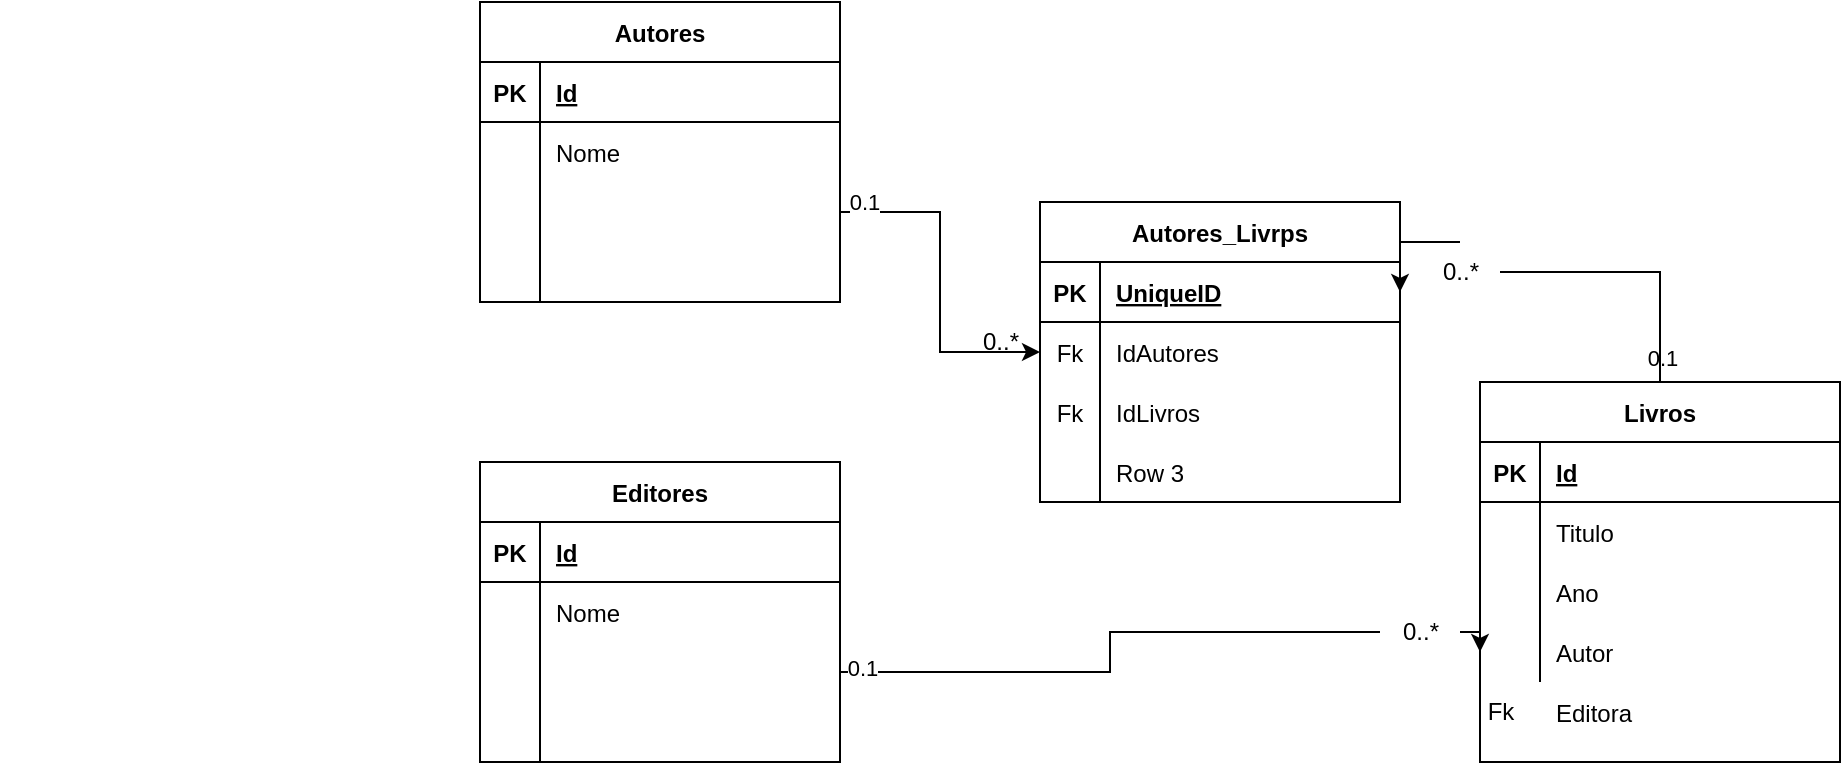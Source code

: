 <mxfile version="20.6.0" type="github">
  <diagram id="crmVgMHWUiAh7dUoVhAp" name="Página-1">
    <mxGraphModel dx="997" dy="571" grid="1" gridSize="10" guides="1" tooltips="1" connect="1" arrows="1" fold="1" page="1" pageScale="1" pageWidth="827" pageHeight="1169" math="0" shadow="0">
      <root>
        <mxCell id="0" />
        <mxCell id="1" parent="0" />
        <mxCell id="-X6z-2YiDX6Rs8e6g7mo-1" value="Autores" style="shape=table;startSize=30;container=1;collapsible=1;childLayout=tableLayout;fixedRows=1;rowLines=0;fontStyle=1;align=center;resizeLast=1;" vertex="1" parent="1">
          <mxGeometry x="40" y="80" width="180" height="150" as="geometry" />
        </mxCell>
        <mxCell id="-X6z-2YiDX6Rs8e6g7mo-2" value="" style="shape=tableRow;horizontal=0;startSize=0;swimlaneHead=0;swimlaneBody=0;fillColor=none;collapsible=0;dropTarget=0;points=[[0,0.5],[1,0.5]];portConstraint=eastwest;top=0;left=0;right=0;bottom=1;" vertex="1" parent="-X6z-2YiDX6Rs8e6g7mo-1">
          <mxGeometry y="30" width="180" height="30" as="geometry" />
        </mxCell>
        <mxCell id="-X6z-2YiDX6Rs8e6g7mo-3" value="PK" style="shape=partialRectangle;connectable=0;fillColor=none;top=0;left=0;bottom=0;right=0;fontStyle=1;overflow=hidden;" vertex="1" parent="-X6z-2YiDX6Rs8e6g7mo-2">
          <mxGeometry width="30" height="30" as="geometry">
            <mxRectangle width="30" height="30" as="alternateBounds" />
          </mxGeometry>
        </mxCell>
        <mxCell id="-X6z-2YiDX6Rs8e6g7mo-4" value="Id" style="shape=partialRectangle;connectable=0;fillColor=none;top=0;left=0;bottom=0;right=0;align=left;spacingLeft=6;fontStyle=5;overflow=hidden;" vertex="1" parent="-X6z-2YiDX6Rs8e6g7mo-2">
          <mxGeometry x="30" width="150" height="30" as="geometry">
            <mxRectangle width="150" height="30" as="alternateBounds" />
          </mxGeometry>
        </mxCell>
        <mxCell id="-X6z-2YiDX6Rs8e6g7mo-5" value="" style="shape=tableRow;horizontal=0;startSize=0;swimlaneHead=0;swimlaneBody=0;fillColor=none;collapsible=0;dropTarget=0;points=[[0,0.5],[1,0.5]];portConstraint=eastwest;top=0;left=0;right=0;bottom=0;" vertex="1" parent="-X6z-2YiDX6Rs8e6g7mo-1">
          <mxGeometry y="60" width="180" height="30" as="geometry" />
        </mxCell>
        <mxCell id="-X6z-2YiDX6Rs8e6g7mo-6" value="" style="shape=partialRectangle;connectable=0;fillColor=none;top=0;left=0;bottom=0;right=0;editable=1;overflow=hidden;" vertex="1" parent="-X6z-2YiDX6Rs8e6g7mo-5">
          <mxGeometry width="30" height="30" as="geometry">
            <mxRectangle width="30" height="30" as="alternateBounds" />
          </mxGeometry>
        </mxCell>
        <mxCell id="-X6z-2YiDX6Rs8e6g7mo-7" value="Nome" style="shape=partialRectangle;connectable=0;fillColor=none;top=0;left=0;bottom=0;right=0;align=left;spacingLeft=6;overflow=hidden;" vertex="1" parent="-X6z-2YiDX6Rs8e6g7mo-5">
          <mxGeometry x="30" width="150" height="30" as="geometry">
            <mxRectangle width="150" height="30" as="alternateBounds" />
          </mxGeometry>
        </mxCell>
        <mxCell id="-X6z-2YiDX6Rs8e6g7mo-8" value="" style="shape=tableRow;horizontal=0;startSize=0;swimlaneHead=0;swimlaneBody=0;fillColor=none;collapsible=0;dropTarget=0;points=[[0,0.5],[1,0.5]];portConstraint=eastwest;top=0;left=0;right=0;bottom=0;" vertex="1" parent="-X6z-2YiDX6Rs8e6g7mo-1">
          <mxGeometry y="90" width="180" height="30" as="geometry" />
        </mxCell>
        <mxCell id="-X6z-2YiDX6Rs8e6g7mo-9" value="" style="shape=partialRectangle;connectable=0;fillColor=none;top=0;left=0;bottom=0;right=0;editable=1;overflow=hidden;" vertex="1" parent="-X6z-2YiDX6Rs8e6g7mo-8">
          <mxGeometry width="30" height="30" as="geometry">
            <mxRectangle width="30" height="30" as="alternateBounds" />
          </mxGeometry>
        </mxCell>
        <mxCell id="-X6z-2YiDX6Rs8e6g7mo-10" value="" style="shape=partialRectangle;connectable=0;fillColor=none;top=0;left=0;bottom=0;right=0;align=left;spacingLeft=6;overflow=hidden;" vertex="1" parent="-X6z-2YiDX6Rs8e6g7mo-8">
          <mxGeometry x="30" width="150" height="30" as="geometry">
            <mxRectangle width="150" height="30" as="alternateBounds" />
          </mxGeometry>
        </mxCell>
        <mxCell id="-X6z-2YiDX6Rs8e6g7mo-11" value="" style="shape=tableRow;horizontal=0;startSize=0;swimlaneHead=0;swimlaneBody=0;fillColor=none;collapsible=0;dropTarget=0;points=[[0,0.5],[1,0.5]];portConstraint=eastwest;top=0;left=0;right=0;bottom=0;" vertex="1" parent="-X6z-2YiDX6Rs8e6g7mo-1">
          <mxGeometry y="120" width="180" height="30" as="geometry" />
        </mxCell>
        <mxCell id="-X6z-2YiDX6Rs8e6g7mo-12" value="" style="shape=partialRectangle;connectable=0;fillColor=none;top=0;left=0;bottom=0;right=0;editable=1;overflow=hidden;" vertex="1" parent="-X6z-2YiDX6Rs8e6g7mo-11">
          <mxGeometry width="30" height="30" as="geometry">
            <mxRectangle width="30" height="30" as="alternateBounds" />
          </mxGeometry>
        </mxCell>
        <mxCell id="-X6z-2YiDX6Rs8e6g7mo-13" value="" style="shape=partialRectangle;connectable=0;fillColor=none;top=0;left=0;bottom=0;right=0;align=left;spacingLeft=6;overflow=hidden;" vertex="1" parent="-X6z-2YiDX6Rs8e6g7mo-11">
          <mxGeometry x="30" width="150" height="30" as="geometry">
            <mxRectangle width="150" height="30" as="alternateBounds" />
          </mxGeometry>
        </mxCell>
        <mxCell id="-X6z-2YiDX6Rs8e6g7mo-99" style="edgeStyle=orthogonalEdgeStyle;rounded=0;orthogonalLoop=1;jettySize=auto;html=1;exitX=0.5;exitY=0;exitDx=0;exitDy=0;entryX=1;entryY=0.5;entryDx=0;entryDy=0;startArrow=none;" edge="1" parent="1" source="-X6z-2YiDX6Rs8e6g7mo-101" target="-X6z-2YiDX6Rs8e6g7mo-66">
          <mxGeometry relative="1" as="geometry" />
        </mxCell>
        <mxCell id="-X6z-2YiDX6Rs8e6g7mo-14" value="Livros" style="shape=table;startSize=30;container=1;collapsible=1;childLayout=tableLayout;fixedRows=1;rowLines=0;fontStyle=1;align=center;resizeLast=1;" vertex="1" parent="1">
          <mxGeometry x="540" y="270" width="180" height="190" as="geometry" />
        </mxCell>
        <mxCell id="-X6z-2YiDX6Rs8e6g7mo-15" value="" style="shape=tableRow;horizontal=0;startSize=0;swimlaneHead=0;swimlaneBody=0;fillColor=none;collapsible=0;dropTarget=0;points=[[0,0.5],[1,0.5]];portConstraint=eastwest;top=0;left=0;right=0;bottom=1;" vertex="1" parent="-X6z-2YiDX6Rs8e6g7mo-14">
          <mxGeometry y="30" width="180" height="30" as="geometry" />
        </mxCell>
        <mxCell id="-X6z-2YiDX6Rs8e6g7mo-16" value="PK" style="shape=partialRectangle;connectable=0;fillColor=none;top=0;left=0;bottom=0;right=0;fontStyle=1;overflow=hidden;" vertex="1" parent="-X6z-2YiDX6Rs8e6g7mo-15">
          <mxGeometry width="30" height="30" as="geometry">
            <mxRectangle width="30" height="30" as="alternateBounds" />
          </mxGeometry>
        </mxCell>
        <mxCell id="-X6z-2YiDX6Rs8e6g7mo-17" value="Id" style="shape=partialRectangle;connectable=0;fillColor=none;top=0;left=0;bottom=0;right=0;align=left;spacingLeft=6;fontStyle=5;overflow=hidden;" vertex="1" parent="-X6z-2YiDX6Rs8e6g7mo-15">
          <mxGeometry x="30" width="150" height="30" as="geometry">
            <mxRectangle width="150" height="30" as="alternateBounds" />
          </mxGeometry>
        </mxCell>
        <mxCell id="-X6z-2YiDX6Rs8e6g7mo-18" value="" style="shape=tableRow;horizontal=0;startSize=0;swimlaneHead=0;swimlaneBody=0;fillColor=none;collapsible=0;dropTarget=0;points=[[0,0.5],[1,0.5]];portConstraint=eastwest;top=0;left=0;right=0;bottom=0;" vertex="1" parent="-X6z-2YiDX6Rs8e6g7mo-14">
          <mxGeometry y="60" width="180" height="30" as="geometry" />
        </mxCell>
        <mxCell id="-X6z-2YiDX6Rs8e6g7mo-19" value="" style="shape=partialRectangle;connectable=0;fillColor=none;top=0;left=0;bottom=0;right=0;editable=1;overflow=hidden;" vertex="1" parent="-X6z-2YiDX6Rs8e6g7mo-18">
          <mxGeometry width="30" height="30" as="geometry">
            <mxRectangle width="30" height="30" as="alternateBounds" />
          </mxGeometry>
        </mxCell>
        <mxCell id="-X6z-2YiDX6Rs8e6g7mo-20" value="Titulo" style="shape=partialRectangle;connectable=0;fillColor=none;top=0;left=0;bottom=0;right=0;align=left;spacingLeft=6;overflow=hidden;" vertex="1" parent="-X6z-2YiDX6Rs8e6g7mo-18">
          <mxGeometry x="30" width="150" height="30" as="geometry">
            <mxRectangle width="150" height="30" as="alternateBounds" />
          </mxGeometry>
        </mxCell>
        <mxCell id="-X6z-2YiDX6Rs8e6g7mo-21" value="" style="shape=tableRow;horizontal=0;startSize=0;swimlaneHead=0;swimlaneBody=0;fillColor=none;collapsible=0;dropTarget=0;points=[[0,0.5],[1,0.5]];portConstraint=eastwest;top=0;left=0;right=0;bottom=0;" vertex="1" parent="-X6z-2YiDX6Rs8e6g7mo-14">
          <mxGeometry y="90" width="180" height="30" as="geometry" />
        </mxCell>
        <mxCell id="-X6z-2YiDX6Rs8e6g7mo-22" value="" style="shape=partialRectangle;connectable=0;fillColor=none;top=0;left=0;bottom=0;right=0;editable=1;overflow=hidden;" vertex="1" parent="-X6z-2YiDX6Rs8e6g7mo-21">
          <mxGeometry width="30" height="30" as="geometry">
            <mxRectangle width="30" height="30" as="alternateBounds" />
          </mxGeometry>
        </mxCell>
        <mxCell id="-X6z-2YiDX6Rs8e6g7mo-23" value="Ano" style="shape=partialRectangle;connectable=0;fillColor=none;top=0;left=0;bottom=0;right=0;align=left;spacingLeft=6;overflow=hidden;" vertex="1" parent="-X6z-2YiDX6Rs8e6g7mo-21">
          <mxGeometry x="30" width="150" height="30" as="geometry">
            <mxRectangle width="150" height="30" as="alternateBounds" />
          </mxGeometry>
        </mxCell>
        <mxCell id="-X6z-2YiDX6Rs8e6g7mo-24" value="" style="shape=tableRow;horizontal=0;startSize=0;swimlaneHead=0;swimlaneBody=0;fillColor=none;collapsible=0;dropTarget=0;points=[[0,0.5],[1,0.5]];portConstraint=eastwest;top=0;left=0;right=0;bottom=0;" vertex="1" parent="-X6z-2YiDX6Rs8e6g7mo-14">
          <mxGeometry y="120" width="180" height="30" as="geometry" />
        </mxCell>
        <mxCell id="-X6z-2YiDX6Rs8e6g7mo-25" value="" style="shape=partialRectangle;connectable=0;fillColor=none;top=0;left=0;bottom=0;right=0;editable=1;overflow=hidden;" vertex="1" parent="-X6z-2YiDX6Rs8e6g7mo-24">
          <mxGeometry width="30" height="30" as="geometry">
            <mxRectangle width="30" height="30" as="alternateBounds" />
          </mxGeometry>
        </mxCell>
        <mxCell id="-X6z-2YiDX6Rs8e6g7mo-26" value="Autor" style="shape=partialRectangle;connectable=0;fillColor=none;top=0;left=0;bottom=0;right=0;align=left;spacingLeft=6;overflow=hidden;" vertex="1" parent="-X6z-2YiDX6Rs8e6g7mo-24">
          <mxGeometry x="30" width="150" height="30" as="geometry">
            <mxRectangle width="150" height="30" as="alternateBounds" />
          </mxGeometry>
        </mxCell>
        <mxCell id="-X6z-2YiDX6Rs8e6g7mo-27" value="Editores" style="shape=table;startSize=30;container=1;collapsible=1;childLayout=tableLayout;fixedRows=1;rowLines=0;fontStyle=1;align=center;resizeLast=1;" vertex="1" parent="1">
          <mxGeometry x="40" y="310" width="180" height="150" as="geometry" />
        </mxCell>
        <mxCell id="-X6z-2YiDX6Rs8e6g7mo-28" value="" style="shape=tableRow;horizontal=0;startSize=0;swimlaneHead=0;swimlaneBody=0;fillColor=none;collapsible=0;dropTarget=0;points=[[0,0.5],[1,0.5]];portConstraint=eastwest;top=0;left=0;right=0;bottom=1;" vertex="1" parent="-X6z-2YiDX6Rs8e6g7mo-27">
          <mxGeometry y="30" width="180" height="30" as="geometry" />
        </mxCell>
        <mxCell id="-X6z-2YiDX6Rs8e6g7mo-29" value="PK" style="shape=partialRectangle;connectable=0;fillColor=none;top=0;left=0;bottom=0;right=0;fontStyle=1;overflow=hidden;" vertex="1" parent="-X6z-2YiDX6Rs8e6g7mo-28">
          <mxGeometry width="30" height="30" as="geometry">
            <mxRectangle width="30" height="30" as="alternateBounds" />
          </mxGeometry>
        </mxCell>
        <mxCell id="-X6z-2YiDX6Rs8e6g7mo-30" value="Id" style="shape=partialRectangle;connectable=0;fillColor=none;top=0;left=0;bottom=0;right=0;align=left;spacingLeft=6;fontStyle=5;overflow=hidden;" vertex="1" parent="-X6z-2YiDX6Rs8e6g7mo-28">
          <mxGeometry x="30" width="150" height="30" as="geometry">
            <mxRectangle width="150" height="30" as="alternateBounds" />
          </mxGeometry>
        </mxCell>
        <mxCell id="-X6z-2YiDX6Rs8e6g7mo-31" value="" style="shape=tableRow;horizontal=0;startSize=0;swimlaneHead=0;swimlaneBody=0;fillColor=none;collapsible=0;dropTarget=0;points=[[0,0.5],[1,0.5]];portConstraint=eastwest;top=0;left=0;right=0;bottom=0;" vertex="1" parent="-X6z-2YiDX6Rs8e6g7mo-27">
          <mxGeometry y="60" width="180" height="30" as="geometry" />
        </mxCell>
        <mxCell id="-X6z-2YiDX6Rs8e6g7mo-32" value="" style="shape=partialRectangle;connectable=0;fillColor=none;top=0;left=0;bottom=0;right=0;editable=1;overflow=hidden;" vertex="1" parent="-X6z-2YiDX6Rs8e6g7mo-31">
          <mxGeometry width="30" height="30" as="geometry">
            <mxRectangle width="30" height="30" as="alternateBounds" />
          </mxGeometry>
        </mxCell>
        <mxCell id="-X6z-2YiDX6Rs8e6g7mo-33" value="Nome" style="shape=partialRectangle;connectable=0;fillColor=none;top=0;left=0;bottom=0;right=0;align=left;spacingLeft=6;overflow=hidden;" vertex="1" parent="-X6z-2YiDX6Rs8e6g7mo-31">
          <mxGeometry x="30" width="150" height="30" as="geometry">
            <mxRectangle width="150" height="30" as="alternateBounds" />
          </mxGeometry>
        </mxCell>
        <mxCell id="-X6z-2YiDX6Rs8e6g7mo-34" value="" style="shape=tableRow;horizontal=0;startSize=0;swimlaneHead=0;swimlaneBody=0;fillColor=none;collapsible=0;dropTarget=0;points=[[0,0.5],[1,0.5]];portConstraint=eastwest;top=0;left=0;right=0;bottom=0;" vertex="1" parent="-X6z-2YiDX6Rs8e6g7mo-27">
          <mxGeometry y="90" width="180" height="30" as="geometry" />
        </mxCell>
        <mxCell id="-X6z-2YiDX6Rs8e6g7mo-35" value="" style="shape=partialRectangle;connectable=0;fillColor=none;top=0;left=0;bottom=0;right=0;editable=1;overflow=hidden;" vertex="1" parent="-X6z-2YiDX6Rs8e6g7mo-34">
          <mxGeometry width="30" height="30" as="geometry">
            <mxRectangle width="30" height="30" as="alternateBounds" />
          </mxGeometry>
        </mxCell>
        <mxCell id="-X6z-2YiDX6Rs8e6g7mo-36" value="" style="shape=partialRectangle;connectable=0;fillColor=none;top=0;left=0;bottom=0;right=0;align=left;spacingLeft=6;overflow=hidden;" vertex="1" parent="-X6z-2YiDX6Rs8e6g7mo-34">
          <mxGeometry x="30" width="150" height="30" as="geometry">
            <mxRectangle width="150" height="30" as="alternateBounds" />
          </mxGeometry>
        </mxCell>
        <mxCell id="-X6z-2YiDX6Rs8e6g7mo-37" value="" style="shape=tableRow;horizontal=0;startSize=0;swimlaneHead=0;swimlaneBody=0;fillColor=none;collapsible=0;dropTarget=0;points=[[0,0.5],[1,0.5]];portConstraint=eastwest;top=0;left=0;right=0;bottom=0;" vertex="1" parent="-X6z-2YiDX6Rs8e6g7mo-27">
          <mxGeometry y="120" width="180" height="30" as="geometry" />
        </mxCell>
        <mxCell id="-X6z-2YiDX6Rs8e6g7mo-38" value="" style="shape=partialRectangle;connectable=0;fillColor=none;top=0;left=0;bottom=0;right=0;editable=1;overflow=hidden;" vertex="1" parent="-X6z-2YiDX6Rs8e6g7mo-37">
          <mxGeometry width="30" height="30" as="geometry">
            <mxRectangle width="30" height="30" as="alternateBounds" />
          </mxGeometry>
        </mxCell>
        <mxCell id="-X6z-2YiDX6Rs8e6g7mo-39" value="" style="shape=partialRectangle;connectable=0;fillColor=none;top=0;left=0;bottom=0;right=0;align=left;spacingLeft=6;overflow=hidden;" vertex="1" parent="-X6z-2YiDX6Rs8e6g7mo-37">
          <mxGeometry x="30" width="150" height="30" as="geometry">
            <mxRectangle width="150" height="30" as="alternateBounds" />
          </mxGeometry>
        </mxCell>
        <mxCell id="-X6z-2YiDX6Rs8e6g7mo-54" value="Editora" style="shape=partialRectangle;connectable=0;fillColor=none;top=0;left=0;bottom=0;right=0;align=left;spacingLeft=6;overflow=hidden;" vertex="1" parent="1">
          <mxGeometry x="570" y="420" width="150" height="30" as="geometry">
            <mxRectangle width="150" height="30" as="alternateBounds" />
          </mxGeometry>
        </mxCell>
        <mxCell id="-X6z-2YiDX6Rs8e6g7mo-65" value="Autores_Livrps" style="shape=table;startSize=30;container=1;collapsible=1;childLayout=tableLayout;fixedRows=1;rowLines=0;fontStyle=1;align=center;resizeLast=1;" vertex="1" parent="1">
          <mxGeometry x="320" y="180" width="180" height="150" as="geometry" />
        </mxCell>
        <mxCell id="-X6z-2YiDX6Rs8e6g7mo-66" value="" style="shape=tableRow;horizontal=0;startSize=0;swimlaneHead=0;swimlaneBody=0;fillColor=none;collapsible=0;dropTarget=0;points=[[0,0.5],[1,0.5]];portConstraint=eastwest;top=0;left=0;right=0;bottom=1;" vertex="1" parent="-X6z-2YiDX6Rs8e6g7mo-65">
          <mxGeometry y="30" width="180" height="30" as="geometry" />
        </mxCell>
        <mxCell id="-X6z-2YiDX6Rs8e6g7mo-67" value="PK" style="shape=partialRectangle;connectable=0;fillColor=none;top=0;left=0;bottom=0;right=0;fontStyle=1;overflow=hidden;" vertex="1" parent="-X6z-2YiDX6Rs8e6g7mo-66">
          <mxGeometry width="30" height="30" as="geometry">
            <mxRectangle width="30" height="30" as="alternateBounds" />
          </mxGeometry>
        </mxCell>
        <mxCell id="-X6z-2YiDX6Rs8e6g7mo-68" value="UniqueID" style="shape=partialRectangle;connectable=0;fillColor=none;top=0;left=0;bottom=0;right=0;align=left;spacingLeft=6;fontStyle=5;overflow=hidden;" vertex="1" parent="-X6z-2YiDX6Rs8e6g7mo-66">
          <mxGeometry x="30" width="150" height="30" as="geometry">
            <mxRectangle width="150" height="30" as="alternateBounds" />
          </mxGeometry>
        </mxCell>
        <mxCell id="-X6z-2YiDX6Rs8e6g7mo-69" value="" style="shape=tableRow;horizontal=0;startSize=0;swimlaneHead=0;swimlaneBody=0;fillColor=none;collapsible=0;dropTarget=0;points=[[0,0.5],[1,0.5]];portConstraint=eastwest;top=0;left=0;right=0;bottom=0;" vertex="1" parent="-X6z-2YiDX6Rs8e6g7mo-65">
          <mxGeometry y="60" width="180" height="30" as="geometry" />
        </mxCell>
        <mxCell id="-X6z-2YiDX6Rs8e6g7mo-70" value="Fk" style="shape=partialRectangle;connectable=0;fillColor=none;top=0;left=0;bottom=0;right=0;editable=1;overflow=hidden;" vertex="1" parent="-X6z-2YiDX6Rs8e6g7mo-69">
          <mxGeometry width="30" height="30" as="geometry">
            <mxRectangle width="30" height="30" as="alternateBounds" />
          </mxGeometry>
        </mxCell>
        <mxCell id="-X6z-2YiDX6Rs8e6g7mo-71" value="IdAutores" style="shape=partialRectangle;connectable=0;fillColor=none;top=0;left=0;bottom=0;right=0;align=left;spacingLeft=6;overflow=hidden;" vertex="1" parent="-X6z-2YiDX6Rs8e6g7mo-69">
          <mxGeometry x="30" width="150" height="30" as="geometry">
            <mxRectangle width="150" height="30" as="alternateBounds" />
          </mxGeometry>
        </mxCell>
        <mxCell id="-X6z-2YiDX6Rs8e6g7mo-72" value="" style="shape=tableRow;horizontal=0;startSize=0;swimlaneHead=0;swimlaneBody=0;fillColor=none;collapsible=0;dropTarget=0;points=[[0,0.5],[1,0.5]];portConstraint=eastwest;top=0;left=0;right=0;bottom=0;" vertex="1" parent="-X6z-2YiDX6Rs8e6g7mo-65">
          <mxGeometry y="90" width="180" height="30" as="geometry" />
        </mxCell>
        <mxCell id="-X6z-2YiDX6Rs8e6g7mo-73" value="Fk" style="shape=partialRectangle;connectable=0;fillColor=none;top=0;left=0;bottom=0;right=0;editable=1;overflow=hidden;" vertex="1" parent="-X6z-2YiDX6Rs8e6g7mo-72">
          <mxGeometry width="30" height="30" as="geometry">
            <mxRectangle width="30" height="30" as="alternateBounds" />
          </mxGeometry>
        </mxCell>
        <mxCell id="-X6z-2YiDX6Rs8e6g7mo-74" value="IdLivros" style="shape=partialRectangle;connectable=0;fillColor=none;top=0;left=0;bottom=0;right=0;align=left;spacingLeft=6;overflow=hidden;" vertex="1" parent="-X6z-2YiDX6Rs8e6g7mo-72">
          <mxGeometry x="30" width="150" height="30" as="geometry">
            <mxRectangle width="150" height="30" as="alternateBounds" />
          </mxGeometry>
        </mxCell>
        <mxCell id="-X6z-2YiDX6Rs8e6g7mo-75" value="" style="shape=tableRow;horizontal=0;startSize=0;swimlaneHead=0;swimlaneBody=0;fillColor=none;collapsible=0;dropTarget=0;points=[[0,0.5],[1,0.5]];portConstraint=eastwest;top=0;left=0;right=0;bottom=0;" vertex="1" parent="-X6z-2YiDX6Rs8e6g7mo-65">
          <mxGeometry y="120" width="180" height="30" as="geometry" />
        </mxCell>
        <mxCell id="-X6z-2YiDX6Rs8e6g7mo-76" value="" style="shape=partialRectangle;connectable=0;fillColor=none;top=0;left=0;bottom=0;right=0;editable=1;overflow=hidden;" vertex="1" parent="-X6z-2YiDX6Rs8e6g7mo-75">
          <mxGeometry width="30" height="30" as="geometry">
            <mxRectangle width="30" height="30" as="alternateBounds" />
          </mxGeometry>
        </mxCell>
        <mxCell id="-X6z-2YiDX6Rs8e6g7mo-77" value="Row 3" style="shape=partialRectangle;connectable=0;fillColor=none;top=0;left=0;bottom=0;right=0;align=left;spacingLeft=6;overflow=hidden;" vertex="1" parent="-X6z-2YiDX6Rs8e6g7mo-75">
          <mxGeometry x="30" width="150" height="30" as="geometry">
            <mxRectangle width="150" height="30" as="alternateBounds" />
          </mxGeometry>
        </mxCell>
        <mxCell id="-X6z-2YiDX6Rs8e6g7mo-78" style="edgeStyle=orthogonalEdgeStyle;rounded=0;orthogonalLoop=1;jettySize=auto;html=1;exitX=1;exitY=0.5;exitDx=0;exitDy=0;entryX=0;entryY=0.5;entryDx=0;entryDy=0;" edge="1" parent="1" source="-X6z-2YiDX6Rs8e6g7mo-8" target="-X6z-2YiDX6Rs8e6g7mo-65">
          <mxGeometry relative="1" as="geometry" />
        </mxCell>
        <mxCell id="-X6z-2YiDX6Rs8e6g7mo-80" value="0.1" style="edgeLabel;html=1;align=center;verticalAlign=middle;resizable=0;points=[];" vertex="1" connectable="0" parent="-X6z-2YiDX6Rs8e6g7mo-78">
          <mxGeometry x="-0.861" y="-1" relative="1" as="geometry">
            <mxPoint y="-6" as="offset" />
          </mxGeometry>
        </mxCell>
        <mxCell id="-X6z-2YiDX6Rs8e6g7mo-81" value="0..*" style="text;html=1;align=center;verticalAlign=middle;resizable=0;points=[];autosize=1;strokeColor=none;fillColor=none;" vertex="1" parent="1">
          <mxGeometry x="280" y="235" width="40" height="30" as="geometry" />
        </mxCell>
        <mxCell id="-X6z-2YiDX6Rs8e6g7mo-98" style="edgeStyle=orthogonalEdgeStyle;rounded=0;orthogonalLoop=1;jettySize=auto;html=1;exitX=1;exitY=0.5;exitDx=0;exitDy=0;entryX=0;entryY=0.5;entryDx=0;entryDy=0;startArrow=none;" edge="1" parent="1" source="-X6z-2YiDX6Rs8e6g7mo-103" target="-X6z-2YiDX6Rs8e6g7mo-24">
          <mxGeometry relative="1" as="geometry" />
        </mxCell>
        <mxCell id="-X6z-2YiDX6Rs8e6g7mo-100" value="0.1" style="edgeLabel;html=1;align=center;verticalAlign=middle;resizable=0;points=[];" vertex="1" connectable="0" parent="1">
          <mxGeometry x="200" y="210" as="geometry">
            <mxPoint x="431" y="48" as="offset" />
          </mxGeometry>
        </mxCell>
        <mxCell id="-X6z-2YiDX6Rs8e6g7mo-101" value="0..*" style="text;html=1;align=center;verticalAlign=middle;resizable=0;points=[];autosize=1;strokeColor=none;fillColor=none;" vertex="1" parent="1">
          <mxGeometry x="510" y="200" width="40" height="30" as="geometry" />
        </mxCell>
        <mxCell id="-X6z-2YiDX6Rs8e6g7mo-102" value="" style="edgeStyle=orthogonalEdgeStyle;rounded=0;orthogonalLoop=1;jettySize=auto;html=1;exitX=0.5;exitY=0;exitDx=0;exitDy=0;entryX=1;entryY=0.5;entryDx=0;entryDy=0;endArrow=none;" edge="1" parent="1" source="-X6z-2YiDX6Rs8e6g7mo-14" target="-X6z-2YiDX6Rs8e6g7mo-101">
          <mxGeometry relative="1" as="geometry">
            <mxPoint x="630" y="270" as="sourcePoint" />
            <mxPoint x="500" y="225" as="targetPoint" />
          </mxGeometry>
        </mxCell>
        <mxCell id="-X6z-2YiDX6Rs8e6g7mo-103" value="0..*" style="text;html=1;align=center;verticalAlign=middle;resizable=0;points=[];autosize=1;strokeColor=none;fillColor=none;" vertex="1" parent="1">
          <mxGeometry x="490" y="380" width="40" height="30" as="geometry" />
        </mxCell>
        <mxCell id="-X6z-2YiDX6Rs8e6g7mo-104" value="" style="edgeStyle=orthogonalEdgeStyle;rounded=0;orthogonalLoop=1;jettySize=auto;html=1;exitX=1;exitY=0.5;exitDx=0;exitDy=0;entryX=0;entryY=0.5;entryDx=0;entryDy=0;endArrow=none;" edge="1" parent="1" source="-X6z-2YiDX6Rs8e6g7mo-34" target="-X6z-2YiDX6Rs8e6g7mo-103">
          <mxGeometry relative="1" as="geometry">
            <mxPoint x="220" y="415" as="sourcePoint" />
            <mxPoint x="540" y="405" as="targetPoint" />
          </mxGeometry>
        </mxCell>
        <mxCell id="-X6z-2YiDX6Rs8e6g7mo-105" value="0.1" style="edgeLabel;html=1;align=center;verticalAlign=middle;resizable=0;points=[];" vertex="1" connectable="0" parent="1">
          <mxGeometry x="-200" y="365" as="geometry">
            <mxPoint x="431" y="48" as="offset" />
          </mxGeometry>
        </mxCell>
        <mxCell id="-X6z-2YiDX6Rs8e6g7mo-106" value="Fk" style="text;html=1;align=center;verticalAlign=middle;resizable=0;points=[];autosize=1;strokeColor=none;fillColor=none;" vertex="1" parent="1">
          <mxGeometry x="530" y="420" width="40" height="30" as="geometry" />
        </mxCell>
      </root>
    </mxGraphModel>
  </diagram>
</mxfile>
